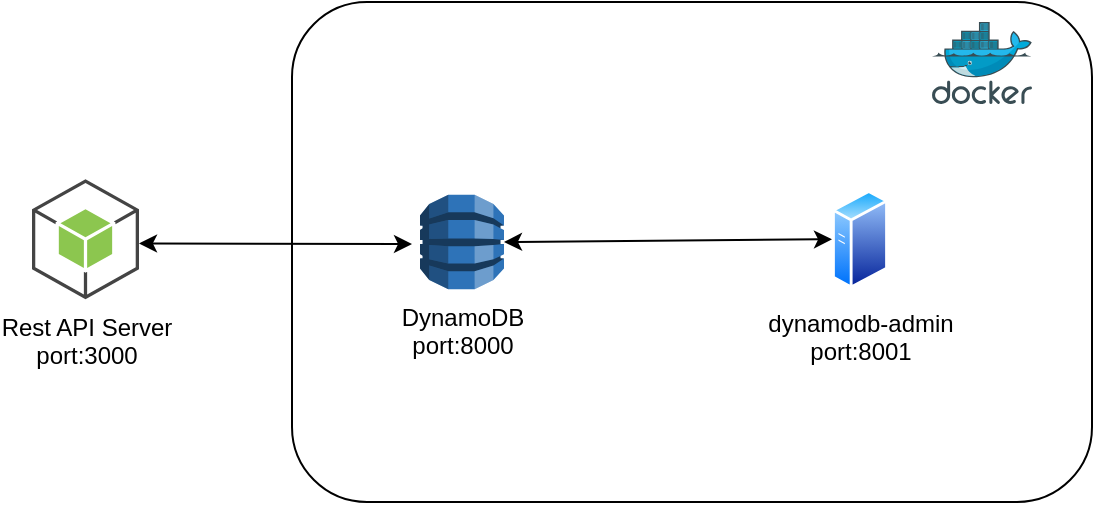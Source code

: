 <mxfile version="14.1.8" type="device"><diagram id="AK5xE7PjRnmiTqbDksX_" name="ページ1"><mxGraphModel dx="1086" dy="846" grid="1" gridSize="10" guides="1" tooltips="1" connect="1" arrows="1" fold="1" page="1" pageScale="1" pageWidth="827" pageHeight="1169" math="0" shadow="0"><root><mxCell id="0"/><mxCell id="1" parent="0"/><mxCell id="omaFcx94dr4mM8eMt7Fx-2" value="" style="rounded=1;whiteSpace=wrap;html=1;" vertex="1" parent="1"><mxGeometry x="260" y="40" width="400" height="250" as="geometry"/></mxCell><mxCell id="omaFcx94dr4mM8eMt7Fx-1" value="" style="aspect=fixed;html=1;points=[];align=center;image;fontSize=12;image=img/lib/mscae/Docker.svg;" vertex="1" parent="1"><mxGeometry x="580" y="50" width="50" height="41" as="geometry"/></mxCell><mxCell id="omaFcx94dr4mM8eMt7Fx-3" value="DynamoDB&lt;br&gt;port:8000" style="outlineConnect=0;dashed=0;verticalLabelPosition=bottom;verticalAlign=top;align=center;html=1;shape=mxgraph.aws3.dynamo_db;fillColor=#2E73B8;gradientColor=none;" vertex="1" parent="1"><mxGeometry x="324" y="136.38" width="42" height="47.25" as="geometry"/></mxCell><mxCell id="omaFcx94dr4mM8eMt7Fx-4" value="dynamodb-admin&lt;br&gt;port:8001" style="aspect=fixed;perimeter=ellipsePerimeter;html=1;align=center;shadow=0;dashed=0;spacingTop=3;image;image=img/lib/active_directory/generic_server.svg;" vertex="1" parent="1"><mxGeometry x="530" y="133.63" width="28.0" height="50" as="geometry"/></mxCell><mxCell id="omaFcx94dr4mM8eMt7Fx-5" value="Rest API Server&lt;br&gt;port:3000" style="outlineConnect=0;dashed=0;verticalLabelPosition=bottom;verticalAlign=top;align=center;html=1;shape=mxgraph.aws3.android;fillColor=#8CC64F;gradientColor=none;" vertex="1" parent="1"><mxGeometry x="130" y="128.63" width="53.5" height="60" as="geometry"/></mxCell><mxCell id="omaFcx94dr4mM8eMt7Fx-7" value="" style="endArrow=classic;startArrow=classic;html=1;entryX=1;entryY=0.5;entryDx=0;entryDy=0;entryPerimeter=0;" edge="1" parent="1"><mxGeometry width="50" height="50" relative="1" as="geometry"><mxPoint x="320" y="161" as="sourcePoint"/><mxPoint x="183.5" y="160.695" as="targetPoint"/></mxGeometry></mxCell><mxCell id="omaFcx94dr4mM8eMt7Fx-10" value="" style="endArrow=classic;startArrow=classic;html=1;entryX=1;entryY=0.5;entryDx=0;entryDy=0;entryPerimeter=0;exitX=0;exitY=0.5;exitDx=0;exitDy=0;" edge="1" parent="1" source="omaFcx94dr4mM8eMt7Fx-4" target="omaFcx94dr4mM8eMt7Fx-3"><mxGeometry width="50" height="50" relative="1" as="geometry"><mxPoint x="516.5" y="159.81" as="sourcePoint"/><mxPoint x="380" y="159.505" as="targetPoint"/></mxGeometry></mxCell></root></mxGraphModel></diagram></mxfile>